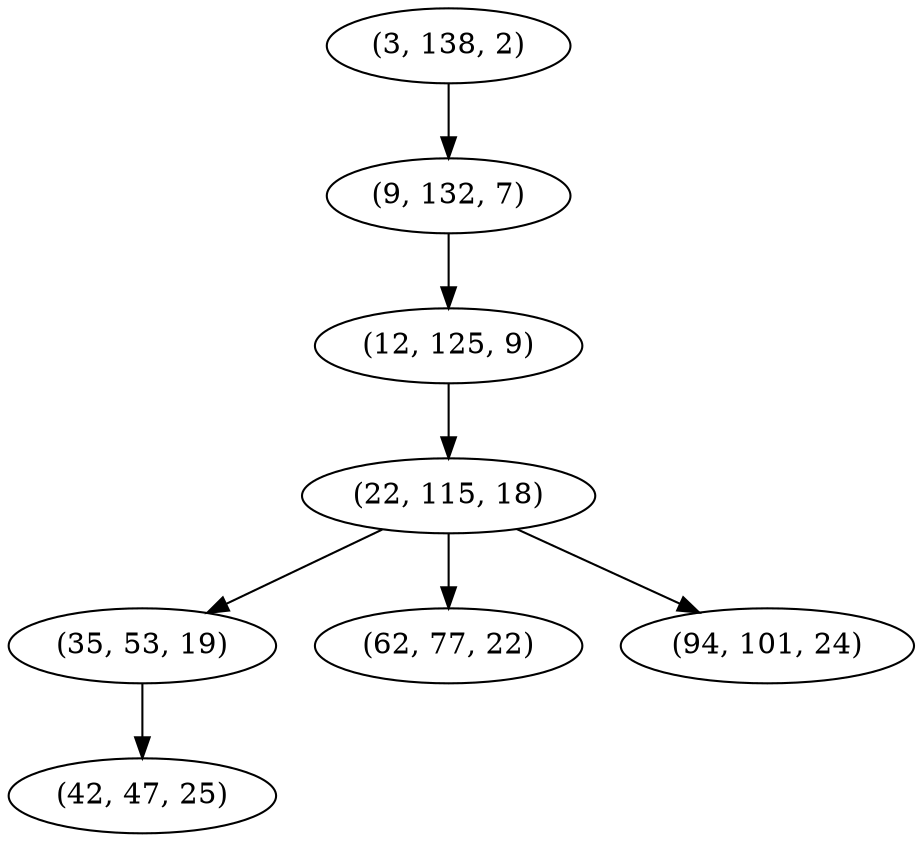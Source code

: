 digraph tree {
    "(3, 138, 2)";
    "(9, 132, 7)";
    "(12, 125, 9)";
    "(22, 115, 18)";
    "(35, 53, 19)";
    "(42, 47, 25)";
    "(62, 77, 22)";
    "(94, 101, 24)";
    "(3, 138, 2)" -> "(9, 132, 7)";
    "(9, 132, 7)" -> "(12, 125, 9)";
    "(12, 125, 9)" -> "(22, 115, 18)";
    "(22, 115, 18)" -> "(35, 53, 19)";
    "(22, 115, 18)" -> "(62, 77, 22)";
    "(22, 115, 18)" -> "(94, 101, 24)";
    "(35, 53, 19)" -> "(42, 47, 25)";
}
